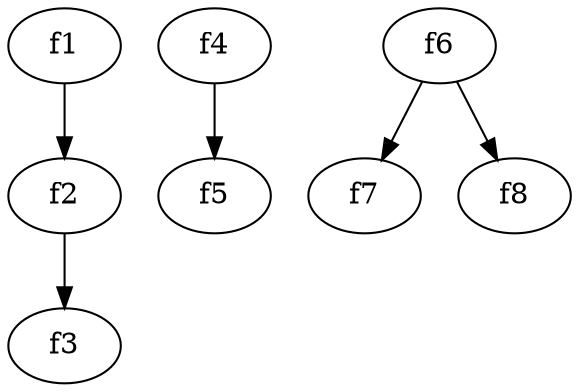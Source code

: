 strict digraph "" {
f1;
f2;
f3;
f4;
f5;
f6;
f7;
f8;
f1 -> f2;
f2 -> f3;
f4 -> f5;
f6 -> f7;
f6 -> f8;
}

